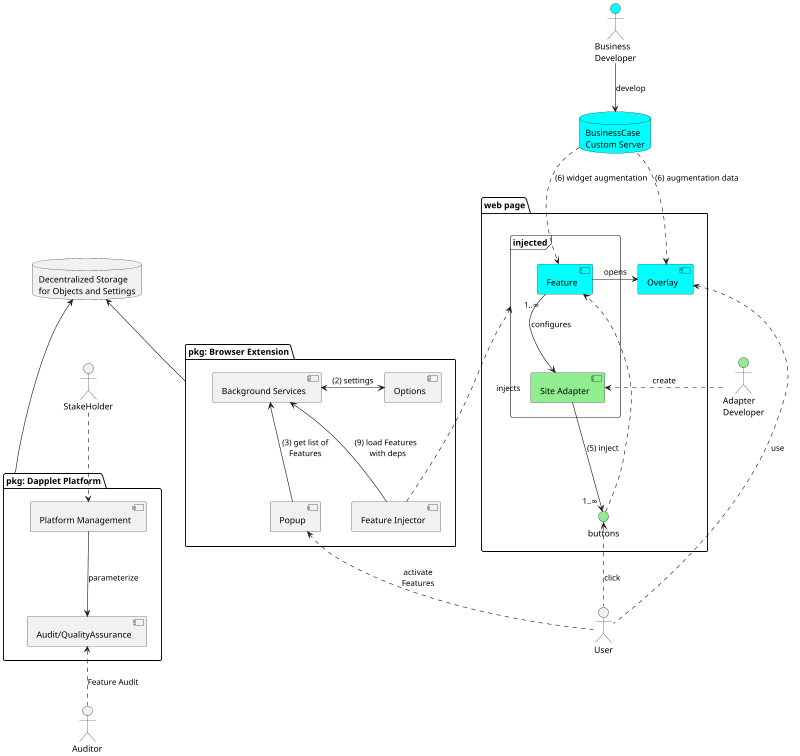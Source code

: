 @startuml "dapplet-extension"
scale 800*1200
skinparam componentStyle uml2

database "BusinessCase\nCustom Server" as BusinessCase #Cyan

package "web page" as Webpage {
    [Overlay] #Cyan
    frame "injected" {
        [Site Adapter] as Adapter #lightgreen
        [Feature] #Cyan
        Feature "1..&#8734;" -down-> Adapter : configures 
        Feature -> Overlay : opens
    }
    interface buttons #lightgreen
    buttons "1..&#8734;" <-up- Adapter : (5) inject
}
actor User
actor Auditor
actor StakeHolder
actor "Business\nDeveloper" as BusDev #Cyan
actor "Adapter\nDeveloper" as AdapterDev #lightgreen

User .up.> buttons : click
User .left.> Overlay : use

database "Decentralized Storage\nfor Objects and Settings" as Storage

package "pkg: Dapplet Platform" as Platform {
    [Audit/QualityAssurance] as AuditQA
    [Platform Management] as DappletDAO
}

package "pkg: Browser Extension" as Plugin {
    [Background Services] as Background
    [Popup]
    [Feature Injector] as ContentScriptInjector
    [Options]
    Background <-- ContentScriptInjector : (9) load Features \n with deps
    Background <-- Popup : (3) get list of\nFeatures
    ContentScriptInjector .> injected : injects

    Background <-> Options : (2) settings
    BusinessCase .down.> Feature : (6) widget augmentation
    BusinessCase .down.> Overlay : (6) augmentation data

    buttons ..> Feature
}

Platform -up-> Storage
Plugin -up-> Storage
User .up.> Popup : activate\nFeatures
Auditor .up.> AuditQA : Feature Audit
StakeHolder ..> DappletDAO
AdapterDev .> Adapter : create
' Alignment Helper
Webpage -[hidden]- Plugin
Plugin -[hidden]- Platform
DappletDAO -down-> AuditQA : parameterize
BusDev -down-> BusinessCase: develop

@enduml
